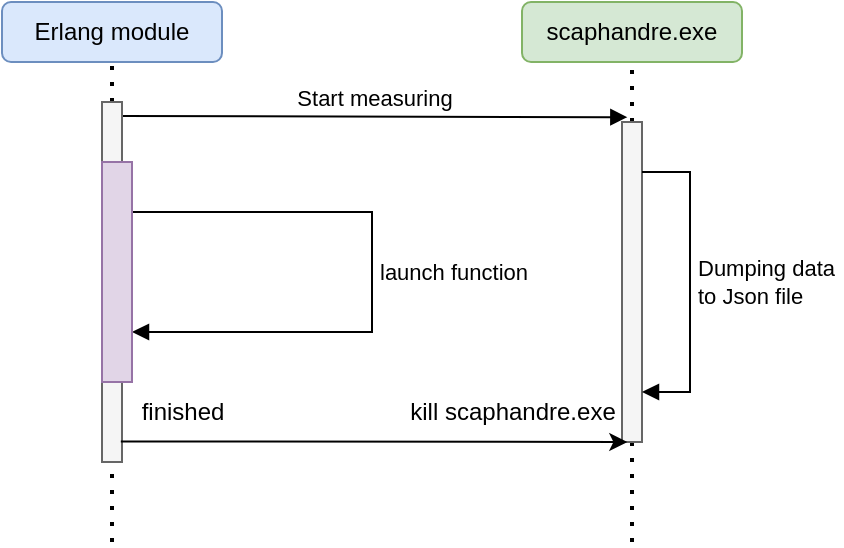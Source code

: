 <mxfile version="21.5.0" type="google">
  <diagram name="Page-1" id="k6Rn1W0dhqO1dxkiFyuB">
    <mxGraphModel grid="1" page="1" gridSize="10" guides="1" tooltips="1" connect="1" arrows="1" fold="1" pageScale="1" pageWidth="850" pageHeight="1100" math="0" shadow="0">
      <root>
        <mxCell id="0" />
        <mxCell id="1" parent="0" />
        <mxCell id="eM_KoV3obz6r3nc5yOuG-4" value="Erlang module" style="rounded=1;whiteSpace=wrap;html=1;fillColor=#dae8fc;strokeColor=#6c8ebf;" vertex="1" parent="1">
          <mxGeometry x="150" y="130" width="110" height="30" as="geometry" />
        </mxCell>
        <mxCell id="eM_KoV3obz6r3nc5yOuG-5" value="scaphandre.exe" style="rounded=1;whiteSpace=wrap;html=1;fillColor=#d5e8d4;strokeColor=#82b366;" vertex="1" parent="1">
          <mxGeometry x="410" y="130" width="110" height="30" as="geometry" />
        </mxCell>
        <mxCell id="eM_KoV3obz6r3nc5yOuG-6" value="" style="endArrow=none;dashed=1;html=1;dashPattern=1 3;strokeWidth=2;rounded=0;entryX=0.5;entryY=1;entryDx=0;entryDy=0;startArrow=none;" edge="1" parent="1" source="eM_KoV3obz6r3nc5yOuG-14" target="eM_KoV3obz6r3nc5yOuG-4">
          <mxGeometry width="50" height="50" relative="1" as="geometry">
            <mxPoint x="205" y="400" as="sourcePoint" />
            <mxPoint x="440" y="250" as="targetPoint" />
          </mxGeometry>
        </mxCell>
        <mxCell id="eM_KoV3obz6r3nc5yOuG-7" value="" style="endArrow=none;dashed=1;html=1;dashPattern=1 3;strokeWidth=2;rounded=0;entryX=0.5;entryY=1;entryDx=0;entryDy=0;startArrow=none;" edge="1" parent="1" source="eM_KoV3obz6r3nc5yOuG-11" target="eM_KoV3obz6r3nc5yOuG-5">
          <mxGeometry width="50" height="50" relative="1" as="geometry">
            <mxPoint x="465" y="400" as="sourcePoint" />
            <mxPoint x="460" y="200" as="targetPoint" />
          </mxGeometry>
        </mxCell>
        <mxCell id="eM_KoV3obz6r3nc5yOuG-12" value="" style="endArrow=none;dashed=1;html=1;dashPattern=1 3;strokeWidth=2;rounded=0;entryX=0.5;entryY=1;entryDx=0;entryDy=0;" edge="1" parent="1" target="eM_KoV3obz6r3nc5yOuG-11">
          <mxGeometry width="50" height="50" relative="1" as="geometry">
            <mxPoint x="465" y="400" as="sourcePoint" />
            <mxPoint x="465" y="160" as="targetPoint" />
          </mxGeometry>
        </mxCell>
        <mxCell id="eM_KoV3obz6r3nc5yOuG-11" value="" style="html=1;points=[];perimeter=orthogonalPerimeter;fillColor=#f5f5f5;strokeColor=#666666;fontColor=#333333;" vertex="1" parent="1">
          <mxGeometry x="460" y="190" width="10" height="160" as="geometry" />
        </mxCell>
        <mxCell id="eM_KoV3obz6r3nc5yOuG-13" value="Start measuring" style="html=1;verticalAlign=bottom;endArrow=block;rounded=0;entryX=0.267;entryY=-0.015;entryDx=0;entryDy=0;entryPerimeter=0;" edge="1" parent="1" target="eM_KoV3obz6r3nc5yOuG-11">
          <mxGeometry width="80" relative="1" as="geometry">
            <mxPoint x="210" y="187" as="sourcePoint" />
            <mxPoint x="340" y="200" as="targetPoint" />
          </mxGeometry>
        </mxCell>
        <mxCell id="eM_KoV3obz6r3nc5yOuG-15" value="" style="endArrow=none;dashed=1;html=1;dashPattern=1 3;strokeWidth=2;rounded=0;entryX=0.5;entryY=1;entryDx=0;entryDy=0;" edge="1" parent="1" target="eM_KoV3obz6r3nc5yOuG-14">
          <mxGeometry width="50" height="50" relative="1" as="geometry">
            <mxPoint x="205" y="400" as="sourcePoint" />
            <mxPoint x="205" y="160" as="targetPoint" />
          </mxGeometry>
        </mxCell>
        <mxCell id="eM_KoV3obz6r3nc5yOuG-14" value="" style="html=1;points=[];perimeter=orthogonalPerimeter;fillColor=#f5f5f5;strokeColor=#666666;fontColor=#333333;" vertex="1" parent="1">
          <mxGeometry x="200" y="180" width="10" height="180" as="geometry" />
        </mxCell>
        <mxCell id="eM_KoV3obz6r3nc5yOuG-17" value="Dumping data&amp;nbsp;&lt;br&gt;to Json file" style="edgeStyle=orthogonalEdgeStyle;html=1;align=left;spacingLeft=2;endArrow=block;rounded=0;" edge="1" parent="1">
          <mxGeometry relative="1" as="geometry">
            <mxPoint x="470" y="215" as="sourcePoint" />
            <Array as="points">
              <mxPoint x="494" y="215" />
              <mxPoint x="494" y="325" />
              <mxPoint x="470" y="325" />
            </Array>
            <mxPoint x="470" y="325" as="targetPoint" />
          </mxGeometry>
        </mxCell>
        <mxCell id="eM_KoV3obz6r3nc5yOuG-23" value="launch function" style="edgeStyle=orthogonalEdgeStyle;html=1;align=left;spacingLeft=2;endArrow=block;rounded=0;" edge="1" parent="1">
          <mxGeometry relative="1" as="geometry">
            <mxPoint x="215" y="235" as="sourcePoint" />
            <Array as="points">
              <mxPoint x="335" y="235" />
              <mxPoint x="335" y="295" />
              <mxPoint x="215" y="295" />
            </Array>
            <mxPoint x="215" y="295" as="targetPoint" />
          </mxGeometry>
        </mxCell>
        <mxCell id="eM_KoV3obz6r3nc5yOuG-24" value="" style="html=1;points=[];perimeter=orthogonalPerimeter;fillColor=#e1d5e7;strokeColor=#9673a6;" vertex="1" parent="1">
          <mxGeometry x="200" y="210" width="15" height="110" as="geometry" />
        </mxCell>
        <mxCell id="ZnPK8vp8zLftSf9pe0jA-1" value="" style="endArrow=classic;html=1;rounded=0;entryX=0.267;entryY=1;entryDx=0;entryDy=0;entryPerimeter=0;exitX=-0.01;exitY=0.99;exitDx=0;exitDy=0;exitPerimeter=0;" edge="1" parent="1" source="ZnPK8vp8zLftSf9pe0jA-4" target="eM_KoV3obz6r3nc5yOuG-11">
          <mxGeometry width="50" height="50" relative="1" as="geometry">
            <mxPoint x="170" y="300" as="sourcePoint" />
            <mxPoint x="410" y="340" as="targetPoint" />
            <Array as="points" />
          </mxGeometry>
        </mxCell>
        <mxCell id="ZnPK8vp8zLftSf9pe0jA-3" value="kill scaphandre.exe" style="text;html=1;align=center;verticalAlign=middle;resizable=0;points=[];autosize=1;strokeColor=none;fillColor=none;" vertex="1" parent="1">
          <mxGeometry x="340" y="320" width="130" height="30" as="geometry" />
        </mxCell>
        <mxCell id="ZnPK8vp8zLftSf9pe0jA-4" value="finished" style="text;html=1;align=center;verticalAlign=middle;resizable=0;points=[];autosize=1;strokeColor=none;fillColor=none;" vertex="1" parent="1">
          <mxGeometry x="210" y="320" width="60" height="30" as="geometry" />
        </mxCell>
      </root>
    </mxGraphModel>
  </diagram>
</mxfile>
